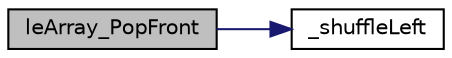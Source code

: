 digraph "leArray_PopFront"
{
 // LATEX_PDF_SIZE
  edge [fontname="Helvetica",fontsize="10",labelfontname="Helvetica",labelfontsize="10"];
  node [fontname="Helvetica",fontsize="10",shape=record];
  rankdir="LR";
  Node1 [label="leArray_PopFront",height=0.2,width=0.4,color="black", fillcolor="grey75", style="filled", fontcolor="black",tooltip=" "];
  Node1 -> Node2 [color="midnightblue",fontsize="10",style="solid",fontname="Helvetica"];
  Node2 [label="_shuffleLeft",height=0.2,width=0.4,color="black", fillcolor="white", style="filled",URL="$legato__array_8c.html#ae46fbd137193ca7c88469b217cbf8305",tooltip=" "];
}
